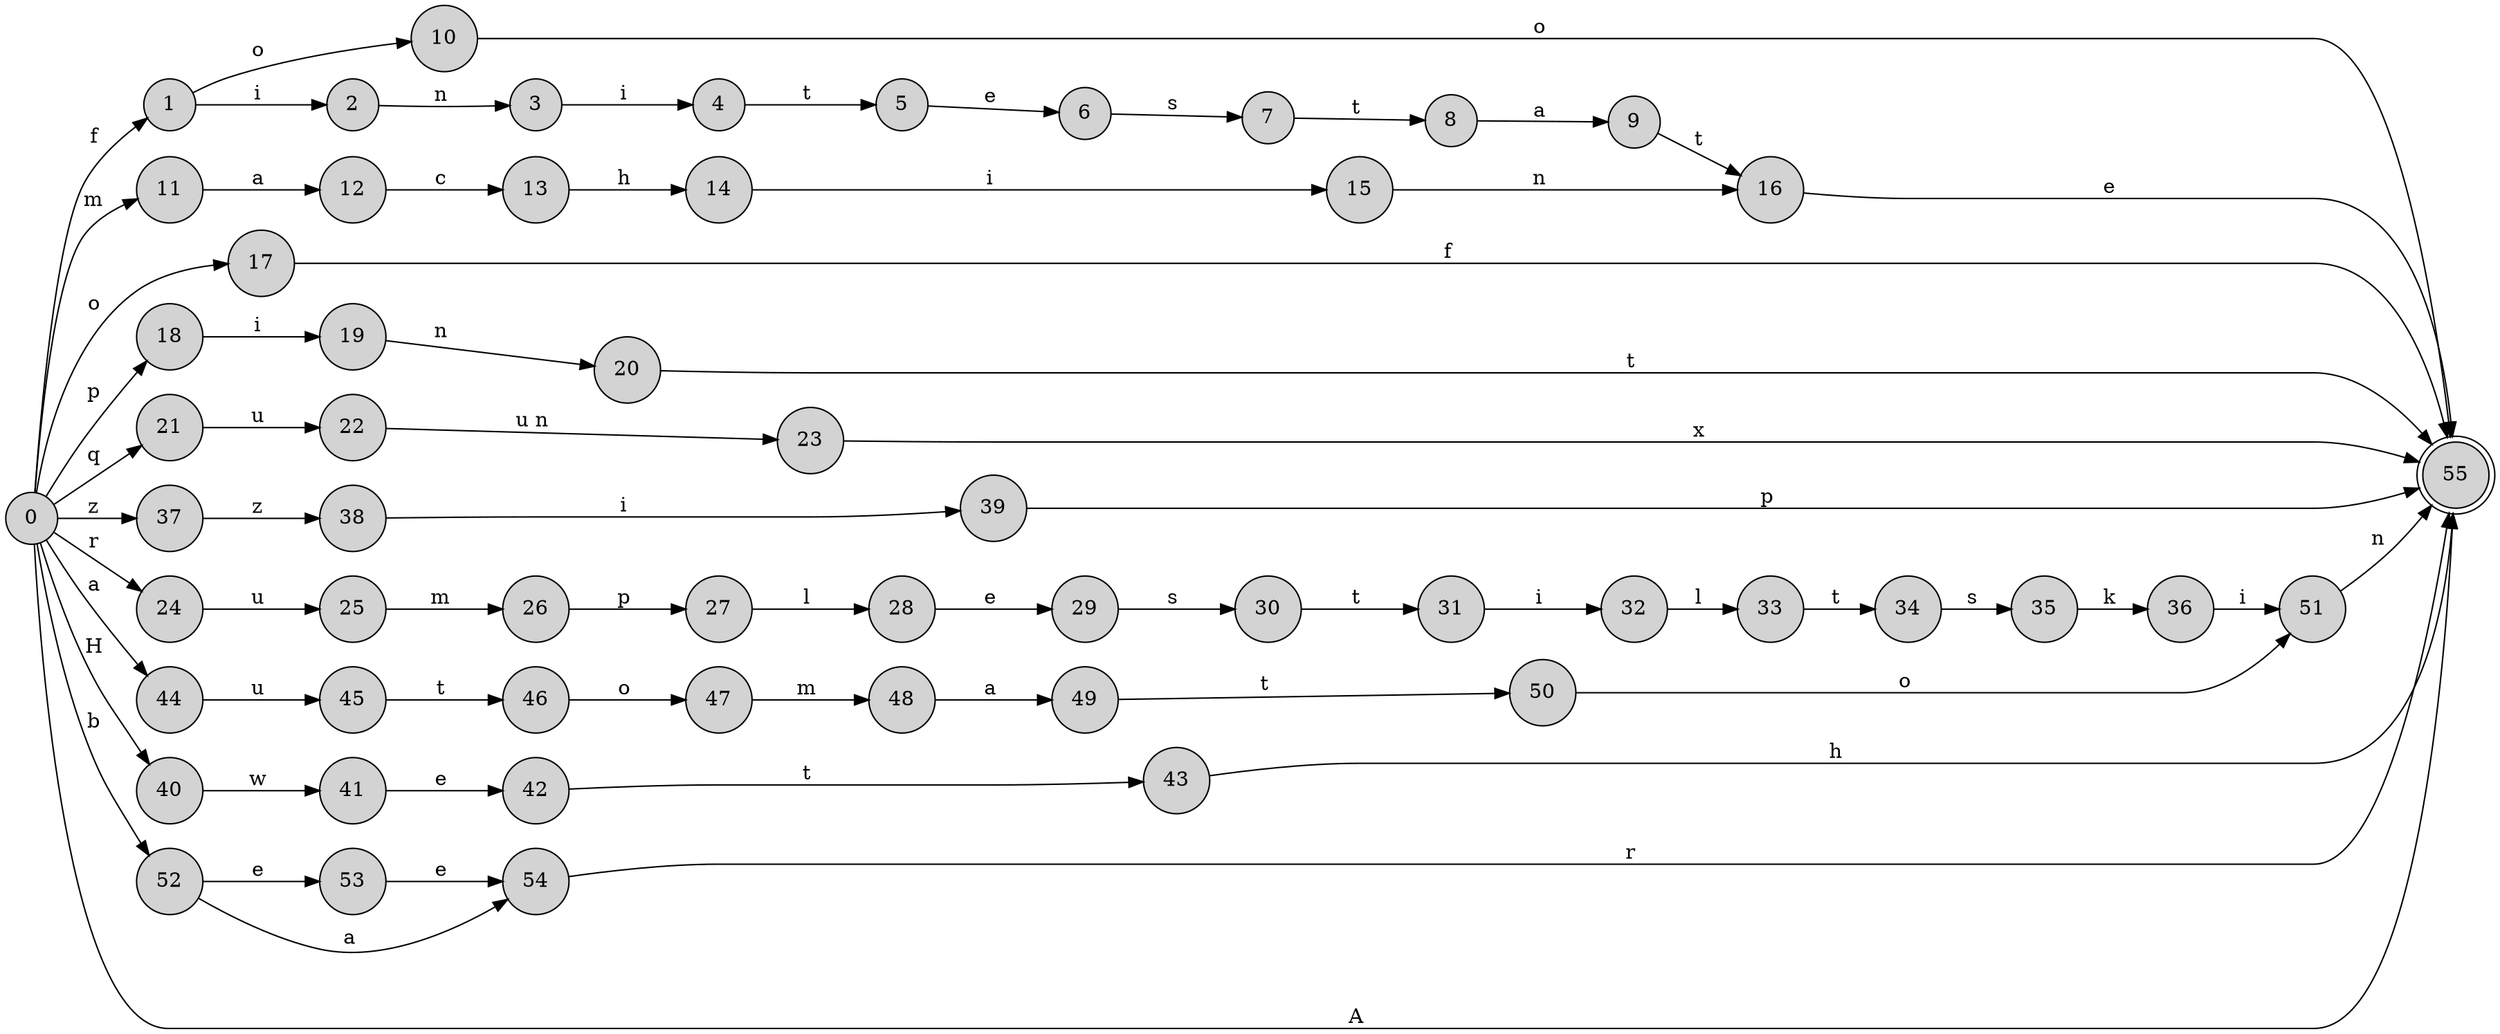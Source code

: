 digraph A {
rankdir = LR;
node [shape=circle,style=filled] 0
node [shape=circle,style=filled] 1
node [shape=circle,style=filled] 2
node [shape=circle,style=filled] 3
node [shape=circle,style=filled] 4
node [shape=circle,style=filled] 5
node [shape=circle,style=filled] 6
node [shape=circle,style=filled] 7
node [shape=circle,style=filled] 8
node [shape=circle,style=filled] 9
node [shape=circle,style=filled] 10
node [shape=circle,style=filled] 11
node [shape=circle,style=filled] 12
node [shape=circle,style=filled] 13
node [shape=circle,style=filled] 14
node [shape=circle,style=filled] 15
node [shape=circle,style=filled] 16
node [shape=circle,style=filled] 17
node [shape=circle,style=filled] 18
node [shape=circle,style=filled] 19
node [shape=circle,style=filled] 20
node [shape=circle,style=filled] 21
node [shape=circle,style=filled] 22
node [shape=circle,style=filled] 23
node [shape=circle,style=filled] 24
node [shape=circle,style=filled] 25
node [shape=circle,style=filled] 26
node [shape=circle,style=filled] 27
node [shape=circle,style=filled] 28
node [shape=circle,style=filled] 29
node [shape=circle,style=filled] 30
node [shape=circle,style=filled] 31
node [shape=circle,style=filled] 32
node [shape=circle,style=filled] 33
node [shape=circle,style=filled] 34
node [shape=circle,style=filled] 35
node [shape=circle,style=filled] 36
node [shape=circle,style=filled] 37
node [shape=circle,style=filled] 38
node [shape=circle,style=filled] 39
node [shape=circle,style=filled] 40
node [shape=circle,style=filled] 41
node [shape=circle,style=filled] 42
node [shape=circle,style=filled] 43
node [shape=circle,style=filled] 44
node [shape=circle,style=filled] 45
node [shape=circle,style=filled] 46
node [shape=circle,style=filled] 47
node [shape=circle,style=filled] 48
node [shape=circle,style=filled] 49
node [shape=circle,style=filled] 50
node [shape=circle,style=filled] 51
node [shape=circle,style=filled] 52
node [shape=circle,style=filled] 53
node [shape=circle,style=filled] 54
node [shape=doublecircle,style=filled] 55
0 -> 52 [label="b "];
0 -> 44 [label="a "];
0 -> 40 [label="H "];
0 -> 55 [label="A "];
0 -> 37 [label="z "];
0 -> 24 [label="r "];
0 -> 21 [label="q "];
0 -> 18 [label="p "];
0 -> 17 [label="o "];
0 -> 11 [label="m "];
0 -> 1 [label="f "];
1 -> 10 [label="o "];
1 -> 2 [label="i "];
2 -> 3 [label="n "];
3 -> 4 [label="i "];
4 -> 5 [label="t "];
5 -> 6 [label="e "];
6 -> 7 [label="s "];
7 -> 8 [label="t "];
8 -> 9 [label="a "];
9 -> 16 [label="t "];
10 -> 55 [label="o "];
11 -> 12 [label="a "];
12 -> 13 [label="c "];
13 -> 14 [label="h "];
14 -> 15 [label="i "];
15 -> 16 [label="n "];
16 -> 55 [label="e "];
17 -> 55 [label="f "];
18 -> 19 [label="i "];
19 -> 20 [label="n "];
20 -> 55 [label="t "];
21 -> 22 [label="u "];
22 -> 23 [label="u n "];
23 -> 55 [label="x "];
24 -> 25 [label="u "];
25 -> 26 [label="m "];
26 -> 27 [label="p "];
27 -> 28 [label="l "];
28 -> 29 [label="e "];
29 -> 30 [label="s "];
30 -> 31 [label="t "];
31 -> 32 [label="i "];
32 -> 33 [label="l "];
33 -> 34 [label="t "];
34 -> 35 [label="s "];
35 -> 36 [label="k "];
36 -> 51 [label="i "];
37 -> 38 [label="z "];
38 -> 39 [label="i "];
39 -> 55 [label="p "];
40 -> 41 [label="w "];
41 -> 42 [label="e "];
42 -> 43 [label="t "];
43 -> 55 [label="h "];
44 -> 45 [label="u "];
45 -> 46 [label="t "];
46 -> 47 [label="o "];
47 -> 48 [label="m "];
48 -> 49 [label="a "];
49 -> 50 [label="t "];
50 -> 51 [label="o "];
51 -> 55 [label="n "];
52 -> 53 [label="e "];
52 -> 54 [label="a "];
53 -> 54 [label="e "];
54 -> 55 [label="r "];
}
